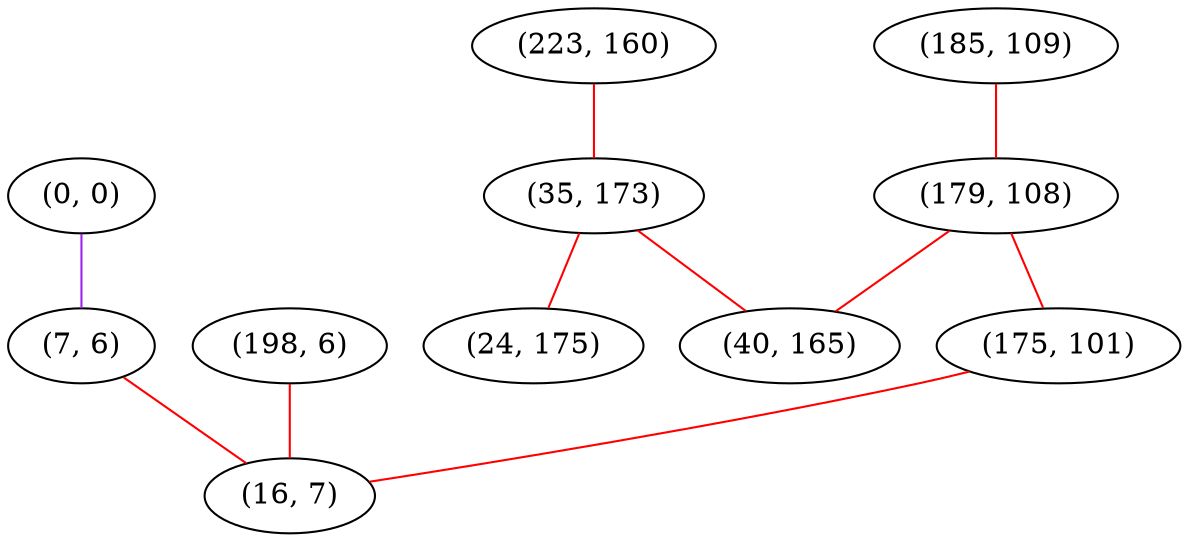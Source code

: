 graph "" {
"(0, 0)";
"(198, 6)";
"(223, 160)";
"(7, 6)";
"(35, 173)";
"(24, 175)";
"(185, 109)";
"(179, 108)";
"(175, 101)";
"(40, 165)";
"(16, 7)";
"(0, 0)" -- "(7, 6)"  [color=purple, key=0, weight=4];
"(198, 6)" -- "(16, 7)"  [color=red, key=0, weight=1];
"(223, 160)" -- "(35, 173)"  [color=red, key=0, weight=1];
"(7, 6)" -- "(16, 7)"  [color=red, key=0, weight=1];
"(35, 173)" -- "(40, 165)"  [color=red, key=0, weight=1];
"(35, 173)" -- "(24, 175)"  [color=red, key=0, weight=1];
"(185, 109)" -- "(179, 108)"  [color=red, key=0, weight=1];
"(179, 108)" -- "(175, 101)"  [color=red, key=0, weight=1];
"(179, 108)" -- "(40, 165)"  [color=red, key=0, weight=1];
"(175, 101)" -- "(16, 7)"  [color=red, key=0, weight=1];
}
